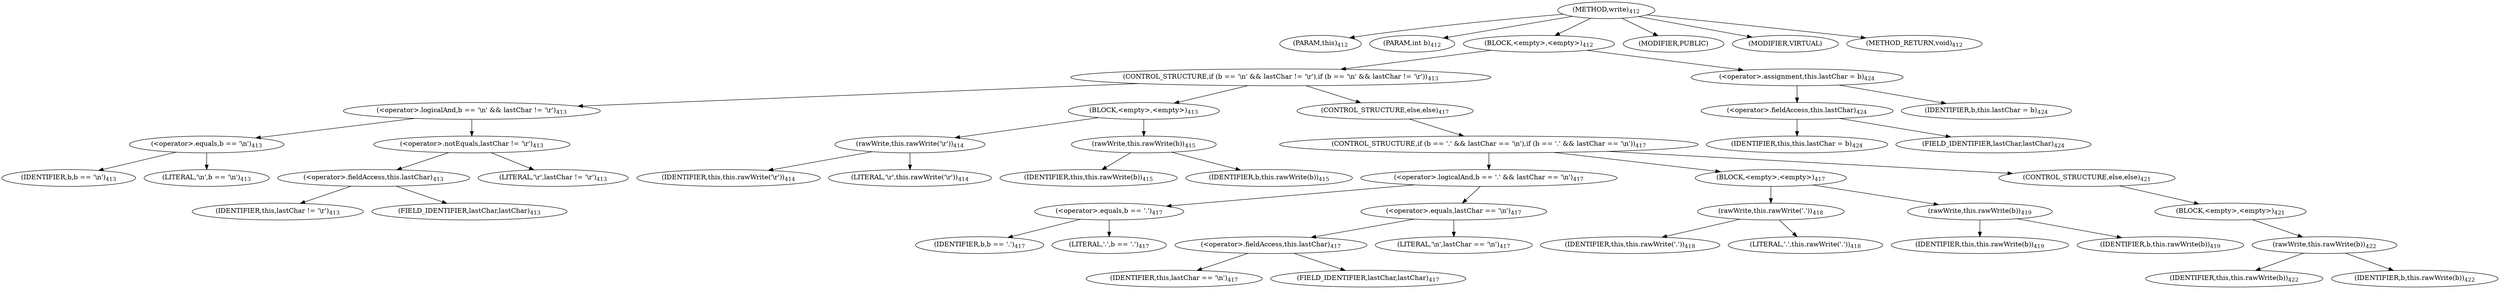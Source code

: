 digraph "write" {  
"840" [label = <(METHOD,write)<SUB>412</SUB>> ]
"98" [label = <(PARAM,this)<SUB>412</SUB>> ]
"841" [label = <(PARAM,int b)<SUB>412</SUB>> ]
"842" [label = <(BLOCK,&lt;empty&gt;,&lt;empty&gt;)<SUB>412</SUB>> ]
"843" [label = <(CONTROL_STRUCTURE,if (b == '\n' &amp;&amp; lastChar != '\r'),if (b == '\n' &amp;&amp; lastChar != '\r'))<SUB>413</SUB>> ]
"844" [label = <(&lt;operator&gt;.logicalAnd,b == '\n' &amp;&amp; lastChar != '\r')<SUB>413</SUB>> ]
"845" [label = <(&lt;operator&gt;.equals,b == '\n')<SUB>413</SUB>> ]
"846" [label = <(IDENTIFIER,b,b == '\n')<SUB>413</SUB>> ]
"847" [label = <(LITERAL,'\n',b == '\n')<SUB>413</SUB>> ]
"848" [label = <(&lt;operator&gt;.notEquals,lastChar != '\r')<SUB>413</SUB>> ]
"849" [label = <(&lt;operator&gt;.fieldAccess,this.lastChar)<SUB>413</SUB>> ]
"850" [label = <(IDENTIFIER,this,lastChar != '\r')<SUB>413</SUB>> ]
"851" [label = <(FIELD_IDENTIFIER,lastChar,lastChar)<SUB>413</SUB>> ]
"852" [label = <(LITERAL,'\r',lastChar != '\r')<SUB>413</SUB>> ]
"853" [label = <(BLOCK,&lt;empty&gt;,&lt;empty&gt;)<SUB>413</SUB>> ]
"854" [label = <(rawWrite,this.rawWrite('\r'))<SUB>414</SUB>> ]
"97" [label = <(IDENTIFIER,this,this.rawWrite('\r'))<SUB>414</SUB>> ]
"855" [label = <(LITERAL,'\r',this.rawWrite('\r'))<SUB>414</SUB>> ]
"856" [label = <(rawWrite,this.rawWrite(b))<SUB>415</SUB>> ]
"99" [label = <(IDENTIFIER,this,this.rawWrite(b))<SUB>415</SUB>> ]
"857" [label = <(IDENTIFIER,b,this.rawWrite(b))<SUB>415</SUB>> ]
"858" [label = <(CONTROL_STRUCTURE,else,else)<SUB>417</SUB>> ]
"859" [label = <(CONTROL_STRUCTURE,if (b == '.' &amp;&amp; lastChar == '\n'),if (b == '.' &amp;&amp; lastChar == '\n'))<SUB>417</SUB>> ]
"860" [label = <(&lt;operator&gt;.logicalAnd,b == '.' &amp;&amp; lastChar == '\n')<SUB>417</SUB>> ]
"861" [label = <(&lt;operator&gt;.equals,b == '.')<SUB>417</SUB>> ]
"862" [label = <(IDENTIFIER,b,b == '.')<SUB>417</SUB>> ]
"863" [label = <(LITERAL,'.',b == '.')<SUB>417</SUB>> ]
"864" [label = <(&lt;operator&gt;.equals,lastChar == '\n')<SUB>417</SUB>> ]
"865" [label = <(&lt;operator&gt;.fieldAccess,this.lastChar)<SUB>417</SUB>> ]
"866" [label = <(IDENTIFIER,this,lastChar == '\n')<SUB>417</SUB>> ]
"867" [label = <(FIELD_IDENTIFIER,lastChar,lastChar)<SUB>417</SUB>> ]
"868" [label = <(LITERAL,'\n',lastChar == '\n')<SUB>417</SUB>> ]
"869" [label = <(BLOCK,&lt;empty&gt;,&lt;empty&gt;)<SUB>417</SUB>> ]
"870" [label = <(rawWrite,this.rawWrite('.'))<SUB>418</SUB>> ]
"100" [label = <(IDENTIFIER,this,this.rawWrite('.'))<SUB>418</SUB>> ]
"871" [label = <(LITERAL,'.',this.rawWrite('.'))<SUB>418</SUB>> ]
"872" [label = <(rawWrite,this.rawWrite(b))<SUB>419</SUB>> ]
"101" [label = <(IDENTIFIER,this,this.rawWrite(b))<SUB>419</SUB>> ]
"873" [label = <(IDENTIFIER,b,this.rawWrite(b))<SUB>419</SUB>> ]
"874" [label = <(CONTROL_STRUCTURE,else,else)<SUB>421</SUB>> ]
"875" [label = <(BLOCK,&lt;empty&gt;,&lt;empty&gt;)<SUB>421</SUB>> ]
"876" [label = <(rawWrite,this.rawWrite(b))<SUB>422</SUB>> ]
"102" [label = <(IDENTIFIER,this,this.rawWrite(b))<SUB>422</SUB>> ]
"877" [label = <(IDENTIFIER,b,this.rawWrite(b))<SUB>422</SUB>> ]
"878" [label = <(&lt;operator&gt;.assignment,this.lastChar = b)<SUB>424</SUB>> ]
"879" [label = <(&lt;operator&gt;.fieldAccess,this.lastChar)<SUB>424</SUB>> ]
"880" [label = <(IDENTIFIER,this,this.lastChar = b)<SUB>424</SUB>> ]
"881" [label = <(FIELD_IDENTIFIER,lastChar,lastChar)<SUB>424</SUB>> ]
"882" [label = <(IDENTIFIER,b,this.lastChar = b)<SUB>424</SUB>> ]
"883" [label = <(MODIFIER,PUBLIC)> ]
"884" [label = <(MODIFIER,VIRTUAL)> ]
"885" [label = <(METHOD_RETURN,void)<SUB>412</SUB>> ]
  "840" -> "98" 
  "840" -> "841" 
  "840" -> "842" 
  "840" -> "883" 
  "840" -> "884" 
  "840" -> "885" 
  "842" -> "843" 
  "842" -> "878" 
  "843" -> "844" 
  "843" -> "853" 
  "843" -> "858" 
  "844" -> "845" 
  "844" -> "848" 
  "845" -> "846" 
  "845" -> "847" 
  "848" -> "849" 
  "848" -> "852" 
  "849" -> "850" 
  "849" -> "851" 
  "853" -> "854" 
  "853" -> "856" 
  "854" -> "97" 
  "854" -> "855" 
  "856" -> "99" 
  "856" -> "857" 
  "858" -> "859" 
  "859" -> "860" 
  "859" -> "869" 
  "859" -> "874" 
  "860" -> "861" 
  "860" -> "864" 
  "861" -> "862" 
  "861" -> "863" 
  "864" -> "865" 
  "864" -> "868" 
  "865" -> "866" 
  "865" -> "867" 
  "869" -> "870" 
  "869" -> "872" 
  "870" -> "100" 
  "870" -> "871" 
  "872" -> "101" 
  "872" -> "873" 
  "874" -> "875" 
  "875" -> "876" 
  "876" -> "102" 
  "876" -> "877" 
  "878" -> "879" 
  "878" -> "882" 
  "879" -> "880" 
  "879" -> "881" 
}
